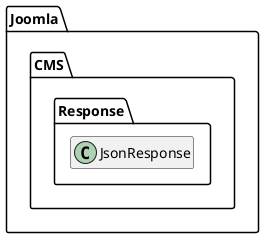 @startuml
set namespaceSeparator \\
hide members
hide << alias >> circle

class Joomla\\CMS\\Response\\JsonResponse
@enduml
